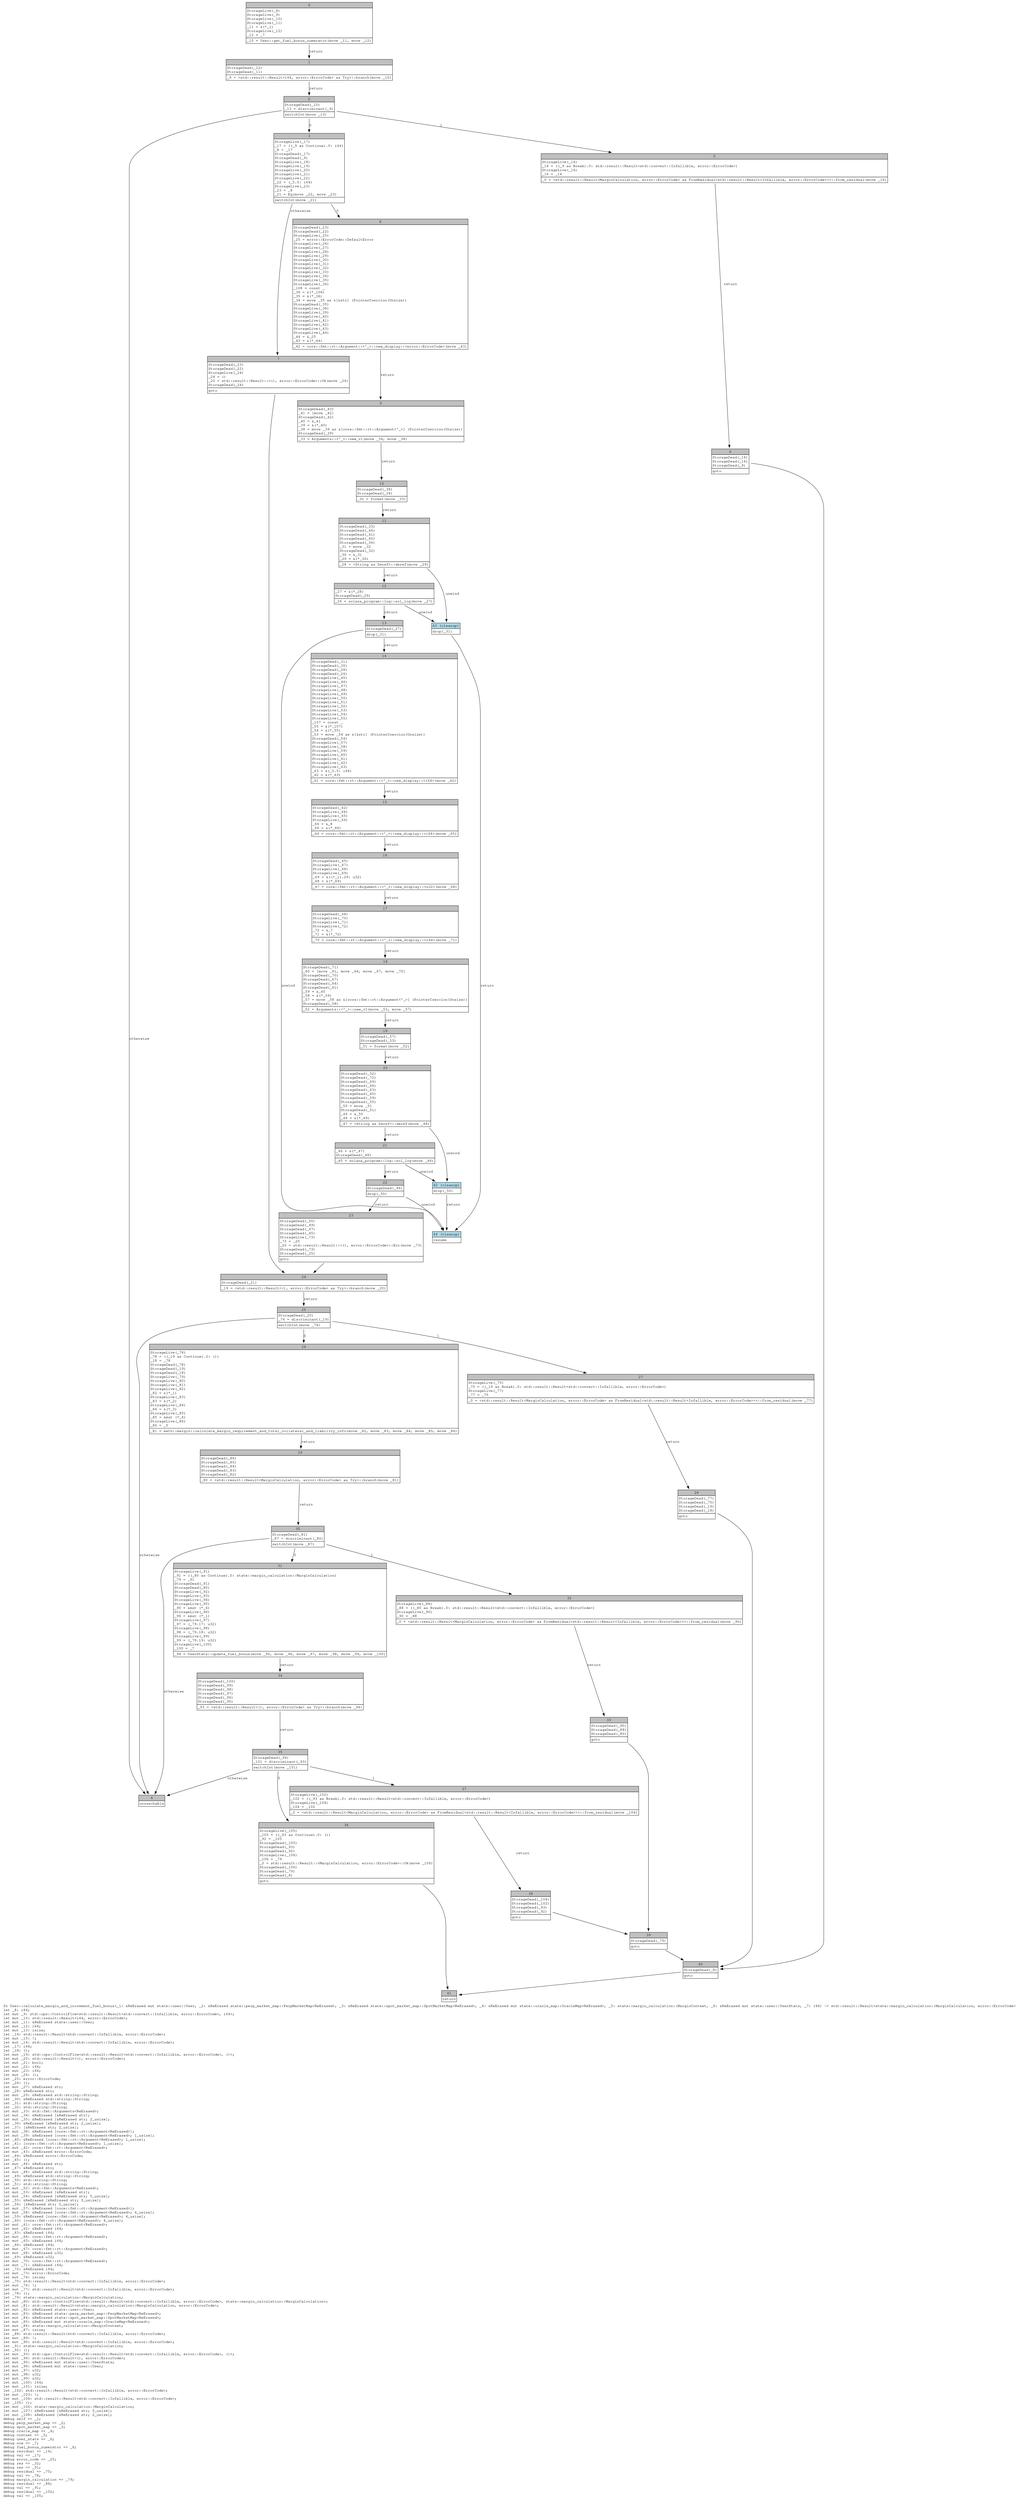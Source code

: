 digraph Mir_0_4324 {
    graph [fontname="Courier, monospace"];
    node [fontname="Courier, monospace"];
    edge [fontname="Courier, monospace"];
    label=<fn User::calculate_margin_and_increment_fuel_bonus(_1: &amp;ReErased mut state::user::User, _2: &amp;ReErased state::perp_market_map::PerpMarketMap&lt;ReErased&gt;, _3: &amp;ReErased state::spot_market_map::SpotMarketMap&lt;ReErased&gt;, _4: &amp;ReErased mut state::oracle_map::OracleMap&lt;ReErased&gt;, _5: state::margin_calculation::MarginContext, _6: &amp;ReErased mut state::user::UserStats, _7: i64) -&gt; std::result::Result&lt;state::margin_calculation::MarginCalculation, error::ErrorCode&gt;<br align="left"/>let _8: i64;<br align="left"/>let mut _9: std::ops::ControlFlow&lt;std::result::Result&lt;std::convert::Infallible, error::ErrorCode&gt;, i64&gt;;<br align="left"/>let mut _10: std::result::Result&lt;i64, error::ErrorCode&gt;;<br align="left"/>let mut _11: &amp;ReErased state::user::User;<br align="left"/>let mut _12: i64;<br align="left"/>let mut _13: isize;<br align="left"/>let _14: std::result::Result&lt;std::convert::Infallible, error::ErrorCode&gt;;<br align="left"/>let mut _15: !;<br align="left"/>let mut _16: std::result::Result&lt;std::convert::Infallible, error::ErrorCode&gt;;<br align="left"/>let _17: i64;<br align="left"/>let _18: ();<br align="left"/>let mut _19: std::ops::ControlFlow&lt;std::result::Result&lt;std::convert::Infallible, error::ErrorCode&gt;, ()&gt;;<br align="left"/>let mut _20: std::result::Result&lt;(), error::ErrorCode&gt;;<br align="left"/>let mut _21: bool;<br align="left"/>let mut _22: i64;<br align="left"/>let mut _23: i64;<br align="left"/>let mut _24: ();<br align="left"/>let _25: error::ErrorCode;<br align="left"/>let _26: ();<br align="left"/>let mut _27: &amp;ReErased str;<br align="left"/>let _28: &amp;ReErased str;<br align="left"/>let mut _29: &amp;ReErased std::string::String;<br align="left"/>let _30: &amp;ReErased std::string::String;<br align="left"/>let _31: std::string::String;<br align="left"/>let _32: std::string::String;<br align="left"/>let mut _33: std::fmt::Arguments&lt;ReErased&gt;;<br align="left"/>let mut _34: &amp;ReErased [&amp;ReErased str];<br align="left"/>let mut _35: &amp;ReErased [&amp;ReErased str; 2_usize];<br align="left"/>let _36: &amp;ReErased [&amp;ReErased str; 2_usize];<br align="left"/>let _37: [&amp;ReErased str; 2_usize];<br align="left"/>let mut _38: &amp;ReErased [core::fmt::rt::Argument&lt;ReErased&gt;];<br align="left"/>let mut _39: &amp;ReErased [core::fmt::rt::Argument&lt;ReErased&gt;; 1_usize];<br align="left"/>let _40: &amp;ReErased [core::fmt::rt::Argument&lt;ReErased&gt;; 1_usize];<br align="left"/>let _41: [core::fmt::rt::Argument&lt;ReErased&gt;; 1_usize];<br align="left"/>let mut _42: core::fmt::rt::Argument&lt;ReErased&gt;;<br align="left"/>let mut _43: &amp;ReErased error::ErrorCode;<br align="left"/>let _44: &amp;ReErased error::ErrorCode;<br align="left"/>let _45: ();<br align="left"/>let mut _46: &amp;ReErased str;<br align="left"/>let _47: &amp;ReErased str;<br align="left"/>let mut _48: &amp;ReErased std::string::String;<br align="left"/>let _49: &amp;ReErased std::string::String;<br align="left"/>let _50: std::string::String;<br align="left"/>let _51: std::string::String;<br align="left"/>let mut _52: std::fmt::Arguments&lt;ReErased&gt;;<br align="left"/>let mut _53: &amp;ReErased [&amp;ReErased str];<br align="left"/>let mut _54: &amp;ReErased [&amp;ReErased str; 5_usize];<br align="left"/>let _55: &amp;ReErased [&amp;ReErased str; 5_usize];<br align="left"/>let _56: [&amp;ReErased str; 5_usize];<br align="left"/>let mut _57: &amp;ReErased [core::fmt::rt::Argument&lt;ReErased&gt;];<br align="left"/>let mut _58: &amp;ReErased [core::fmt::rt::Argument&lt;ReErased&gt;; 4_usize];<br align="left"/>let _59: &amp;ReErased [core::fmt::rt::Argument&lt;ReErased&gt;; 4_usize];<br align="left"/>let _60: [core::fmt::rt::Argument&lt;ReErased&gt;; 4_usize];<br align="left"/>let mut _61: core::fmt::rt::Argument&lt;ReErased&gt;;<br align="left"/>let mut _62: &amp;ReErased i64;<br align="left"/>let _63: &amp;ReErased i64;<br align="left"/>let mut _64: core::fmt::rt::Argument&lt;ReErased&gt;;<br align="left"/>let mut _65: &amp;ReErased i64;<br align="left"/>let _66: &amp;ReErased i64;<br align="left"/>let mut _67: core::fmt::rt::Argument&lt;ReErased&gt;;<br align="left"/>let mut _68: &amp;ReErased u32;<br align="left"/>let _69: &amp;ReErased u32;<br align="left"/>let mut _70: core::fmt::rt::Argument&lt;ReErased&gt;;<br align="left"/>let mut _71: &amp;ReErased i64;<br align="left"/>let _72: &amp;ReErased i64;<br align="left"/>let mut _73: error::ErrorCode;<br align="left"/>let mut _74: isize;<br align="left"/>let _75: std::result::Result&lt;std::convert::Infallible, error::ErrorCode&gt;;<br align="left"/>let mut _76: !;<br align="left"/>let mut _77: std::result::Result&lt;std::convert::Infallible, error::ErrorCode&gt;;<br align="left"/>let _78: ();<br align="left"/>let _79: state::margin_calculation::MarginCalculation;<br align="left"/>let mut _80: std::ops::ControlFlow&lt;std::result::Result&lt;std::convert::Infallible, error::ErrorCode&gt;, state::margin_calculation::MarginCalculation&gt;;<br align="left"/>let mut _81: std::result::Result&lt;state::margin_calculation::MarginCalculation, error::ErrorCode&gt;;<br align="left"/>let mut _82: &amp;ReErased state::user::User;<br align="left"/>let mut _83: &amp;ReErased state::perp_market_map::PerpMarketMap&lt;ReErased&gt;;<br align="left"/>let mut _84: &amp;ReErased state::spot_market_map::SpotMarketMap&lt;ReErased&gt;;<br align="left"/>let mut _85: &amp;ReErased mut state::oracle_map::OracleMap&lt;ReErased&gt;;<br align="left"/>let mut _86: state::margin_calculation::MarginContext;<br align="left"/>let mut _87: isize;<br align="left"/>let _88: std::result::Result&lt;std::convert::Infallible, error::ErrorCode&gt;;<br align="left"/>let mut _89: !;<br align="left"/>let mut _90: std::result::Result&lt;std::convert::Infallible, error::ErrorCode&gt;;<br align="left"/>let _91: state::margin_calculation::MarginCalculation;<br align="left"/>let _92: ();<br align="left"/>let mut _93: std::ops::ControlFlow&lt;std::result::Result&lt;std::convert::Infallible, error::ErrorCode&gt;, ()&gt;;<br align="left"/>let mut _94: std::result::Result&lt;(), error::ErrorCode&gt;;<br align="left"/>let mut _95: &amp;ReErased mut state::user::UserStats;<br align="left"/>let mut _96: &amp;ReErased mut state::user::User;<br align="left"/>let mut _97: u32;<br align="left"/>let mut _98: u32;<br align="left"/>let mut _99: u32;<br align="left"/>let mut _100: i64;<br align="left"/>let mut _101: isize;<br align="left"/>let _102: std::result::Result&lt;std::convert::Infallible, error::ErrorCode&gt;;<br align="left"/>let mut _103: !;<br align="left"/>let mut _104: std::result::Result&lt;std::convert::Infallible, error::ErrorCode&gt;;<br align="left"/>let _105: ();<br align="left"/>let mut _106: state::margin_calculation::MarginCalculation;<br align="left"/>let mut _107: &amp;ReErased [&amp;ReErased str; 5_usize];<br align="left"/>let mut _108: &amp;ReErased [&amp;ReErased str; 2_usize];<br align="left"/>debug self =&gt; _1;<br align="left"/>debug perp_market_map =&gt; _2;<br align="left"/>debug spot_market_map =&gt; _3;<br align="left"/>debug oracle_map =&gt; _4;<br align="left"/>debug context =&gt; _5;<br align="left"/>debug user_stats =&gt; _6;<br align="left"/>debug now =&gt; _7;<br align="left"/>debug fuel_bonus_numerator =&gt; _8;<br align="left"/>debug residual =&gt; _14;<br align="left"/>debug val =&gt; _17;<br align="left"/>debug error_code =&gt; _25;<br align="left"/>debug res =&gt; _32;<br align="left"/>debug res =&gt; _51;<br align="left"/>debug residual =&gt; _75;<br align="left"/>debug val =&gt; _78;<br align="left"/>debug margin_calculation =&gt; _79;<br align="left"/>debug residual =&gt; _88;<br align="left"/>debug val =&gt; _91;<br align="left"/>debug residual =&gt; _102;<br align="left"/>debug val =&gt; _105;<br align="left"/>>;
    bb0__0_4324 [shape="none", label=<<table border="0" cellborder="1" cellspacing="0"><tr><td bgcolor="gray" align="center" colspan="1">0</td></tr><tr><td align="left" balign="left">StorageLive(_8)<br/>StorageLive(_9)<br/>StorageLive(_10)<br/>StorageLive(_11)<br/>_11 = &amp;(*_1)<br/>StorageLive(_12)<br/>_12 = _7<br/></td></tr><tr><td align="left">_10 = User::get_fuel_bonus_numerator(move _11, move _12)</td></tr></table>>];
    bb1__0_4324 [shape="none", label=<<table border="0" cellborder="1" cellspacing="0"><tr><td bgcolor="gray" align="center" colspan="1">1</td></tr><tr><td align="left" balign="left">StorageDead(_12)<br/>StorageDead(_11)<br/></td></tr><tr><td align="left">_9 = &lt;std::result::Result&lt;i64, error::ErrorCode&gt; as Try&gt;::branch(move _10)</td></tr></table>>];
    bb2__0_4324 [shape="none", label=<<table border="0" cellborder="1" cellspacing="0"><tr><td bgcolor="gray" align="center" colspan="1">2</td></tr><tr><td align="left" balign="left">StorageDead(_10)<br/>_13 = discriminant(_9)<br/></td></tr><tr><td align="left">switchInt(move _13)</td></tr></table>>];
    bb3__0_4324 [shape="none", label=<<table border="0" cellborder="1" cellspacing="0"><tr><td bgcolor="gray" align="center" colspan="1">3</td></tr><tr><td align="left" balign="left">StorageLive(_17)<br/>_17 = ((_9 as Continue).0: i64)<br/>_8 = _17<br/>StorageDead(_17)<br/>StorageDead(_9)<br/>StorageLive(_18)<br/>StorageLive(_19)<br/>StorageLive(_20)<br/>StorageLive(_21)<br/>StorageLive(_22)<br/>_22 = (_5.5: i64)<br/>StorageLive(_23)<br/>_23 = _8<br/>_21 = Eq(move _22, move _23)<br/></td></tr><tr><td align="left">switchInt(move _21)</td></tr></table>>];
    bb4__0_4324 [shape="none", label=<<table border="0" cellborder="1" cellspacing="0"><tr><td bgcolor="gray" align="center" colspan="1">4</td></tr><tr><td align="left">unreachable</td></tr></table>>];
    bb5__0_4324 [shape="none", label=<<table border="0" cellborder="1" cellspacing="0"><tr><td bgcolor="gray" align="center" colspan="1">5</td></tr><tr><td align="left" balign="left">StorageLive(_14)<br/>_14 = ((_9 as Break).0: std::result::Result&lt;std::convert::Infallible, error::ErrorCode&gt;)<br/>StorageLive(_16)<br/>_16 = _14<br/></td></tr><tr><td align="left">_0 = &lt;std::result::Result&lt;MarginCalculation, error::ErrorCode&gt; as FromResidual&lt;std::result::Result&lt;Infallible, error::ErrorCode&gt;&gt;&gt;::from_residual(move _16)</td></tr></table>>];
    bb6__0_4324 [shape="none", label=<<table border="0" cellborder="1" cellspacing="0"><tr><td bgcolor="gray" align="center" colspan="1">6</td></tr><tr><td align="left" balign="left">StorageDead(_16)<br/>StorageDead(_14)<br/>StorageDead(_9)<br/></td></tr><tr><td align="left">goto</td></tr></table>>];
    bb7__0_4324 [shape="none", label=<<table border="0" cellborder="1" cellspacing="0"><tr><td bgcolor="gray" align="center" colspan="1">7</td></tr><tr><td align="left" balign="left">StorageDead(_23)<br/>StorageDead(_22)<br/>StorageLive(_24)<br/>_24 = ()<br/>_20 = std::result::Result::&lt;(), error::ErrorCode&gt;::Ok(move _24)<br/>StorageDead(_24)<br/></td></tr><tr><td align="left">goto</td></tr></table>>];
    bb8__0_4324 [shape="none", label=<<table border="0" cellborder="1" cellspacing="0"><tr><td bgcolor="gray" align="center" colspan="1">8</td></tr><tr><td align="left" balign="left">StorageDead(_23)<br/>StorageDead(_22)<br/>StorageLive(_25)<br/>_25 = error::ErrorCode::DefaultError<br/>StorageLive(_26)<br/>StorageLive(_27)<br/>StorageLive(_28)<br/>StorageLive(_29)<br/>StorageLive(_30)<br/>StorageLive(_31)<br/>StorageLive(_32)<br/>StorageLive(_33)<br/>StorageLive(_34)<br/>StorageLive(_35)<br/>StorageLive(_36)<br/>_108 = const _<br/>_36 = &amp;(*_108)<br/>_35 = &amp;(*_36)<br/>_34 = move _35 as &amp;[&amp;str] (PointerCoercion(Unsize))<br/>StorageDead(_35)<br/>StorageLive(_38)<br/>StorageLive(_39)<br/>StorageLive(_40)<br/>StorageLive(_41)<br/>StorageLive(_42)<br/>StorageLive(_43)<br/>StorageLive(_44)<br/>_44 = &amp;_25<br/>_43 = &amp;(*_44)<br/></td></tr><tr><td align="left">_42 = core::fmt::rt::Argument::&lt;'_&gt;::new_display::&lt;error::ErrorCode&gt;(move _43)</td></tr></table>>];
    bb9__0_4324 [shape="none", label=<<table border="0" cellborder="1" cellspacing="0"><tr><td bgcolor="gray" align="center" colspan="1">9</td></tr><tr><td align="left" balign="left">StorageDead(_43)<br/>_41 = [move _42]<br/>StorageDead(_42)<br/>_40 = &amp;_41<br/>_39 = &amp;(*_40)<br/>_38 = move _39 as &amp;[core::fmt::rt::Argument&lt;'_&gt;] (PointerCoercion(Unsize))<br/>StorageDead(_39)<br/></td></tr><tr><td align="left">_33 = Arguments::&lt;'_&gt;::new_v1(move _34, move _38)</td></tr></table>>];
    bb10__0_4324 [shape="none", label=<<table border="0" cellborder="1" cellspacing="0"><tr><td bgcolor="gray" align="center" colspan="1">10</td></tr><tr><td align="left" balign="left">StorageDead(_38)<br/>StorageDead(_34)<br/></td></tr><tr><td align="left">_32 = format(move _33)</td></tr></table>>];
    bb11__0_4324 [shape="none", label=<<table border="0" cellborder="1" cellspacing="0"><tr><td bgcolor="gray" align="center" colspan="1">11</td></tr><tr><td align="left" balign="left">StorageDead(_33)<br/>StorageDead(_44)<br/>StorageDead(_41)<br/>StorageDead(_40)<br/>StorageDead(_36)<br/>_31 = move _32<br/>StorageDead(_32)<br/>_30 = &amp;_31<br/>_29 = &amp;(*_30)<br/></td></tr><tr><td align="left">_28 = &lt;String as Deref&gt;::deref(move _29)</td></tr></table>>];
    bb12__0_4324 [shape="none", label=<<table border="0" cellborder="1" cellspacing="0"><tr><td bgcolor="gray" align="center" colspan="1">12</td></tr><tr><td align="left" balign="left">_27 = &amp;(*_28)<br/>StorageDead(_29)<br/></td></tr><tr><td align="left">_26 = solana_program::log::sol_log(move _27)</td></tr></table>>];
    bb13__0_4324 [shape="none", label=<<table border="0" cellborder="1" cellspacing="0"><tr><td bgcolor="gray" align="center" colspan="1">13</td></tr><tr><td align="left" balign="left">StorageDead(_27)<br/></td></tr><tr><td align="left">drop(_31)</td></tr></table>>];
    bb14__0_4324 [shape="none", label=<<table border="0" cellborder="1" cellspacing="0"><tr><td bgcolor="gray" align="center" colspan="1">14</td></tr><tr><td align="left" balign="left">StorageDead(_31)<br/>StorageDead(_30)<br/>StorageDead(_28)<br/>StorageDead(_26)<br/>StorageLive(_45)<br/>StorageLive(_46)<br/>StorageLive(_47)<br/>StorageLive(_48)<br/>StorageLive(_49)<br/>StorageLive(_50)<br/>StorageLive(_51)<br/>StorageLive(_52)<br/>StorageLive(_53)<br/>StorageLive(_54)<br/>StorageLive(_55)<br/>_107 = const _<br/>_55 = &amp;(*_107)<br/>_54 = &amp;(*_55)<br/>_53 = move _54 as &amp;[&amp;str] (PointerCoercion(Unsize))<br/>StorageDead(_54)<br/>StorageLive(_57)<br/>StorageLive(_58)<br/>StorageLive(_59)<br/>StorageLive(_60)<br/>StorageLive(_61)<br/>StorageLive(_62)<br/>StorageLive(_63)<br/>_63 = &amp;(_5.5: i64)<br/>_62 = &amp;(*_63)<br/></td></tr><tr><td align="left">_61 = core::fmt::rt::Argument::&lt;'_&gt;::new_display::&lt;i64&gt;(move _62)</td></tr></table>>];
    bb15__0_4324 [shape="none", label=<<table border="0" cellborder="1" cellspacing="0"><tr><td bgcolor="gray" align="center" colspan="1">15</td></tr><tr><td align="left" balign="left">StorageDead(_62)<br/>StorageLive(_64)<br/>StorageLive(_65)<br/>StorageLive(_66)<br/>_66 = &amp;_8<br/>_65 = &amp;(*_66)<br/></td></tr><tr><td align="left">_64 = core::fmt::rt::Argument::&lt;'_&gt;::new_display::&lt;i64&gt;(move _65)</td></tr></table>>];
    bb16__0_4324 [shape="none", label=<<table border="0" cellborder="1" cellspacing="0"><tr><td bgcolor="gray" align="center" colspan="1">16</td></tr><tr><td align="left" balign="left">StorageDead(_65)<br/>StorageLive(_67)<br/>StorageLive(_68)<br/>StorageLive(_69)<br/>_69 = &amp;((*_1).29: u32)<br/>_68 = &amp;(*_69)<br/></td></tr><tr><td align="left">_67 = core::fmt::rt::Argument::&lt;'_&gt;::new_display::&lt;u32&gt;(move _68)</td></tr></table>>];
    bb17__0_4324 [shape="none", label=<<table border="0" cellborder="1" cellspacing="0"><tr><td bgcolor="gray" align="center" colspan="1">17</td></tr><tr><td align="left" balign="left">StorageDead(_68)<br/>StorageLive(_70)<br/>StorageLive(_71)<br/>StorageLive(_72)<br/>_72 = &amp;_7<br/>_71 = &amp;(*_72)<br/></td></tr><tr><td align="left">_70 = core::fmt::rt::Argument::&lt;'_&gt;::new_display::&lt;i64&gt;(move _71)</td></tr></table>>];
    bb18__0_4324 [shape="none", label=<<table border="0" cellborder="1" cellspacing="0"><tr><td bgcolor="gray" align="center" colspan="1">18</td></tr><tr><td align="left" balign="left">StorageDead(_71)<br/>_60 = [move _61, move _64, move _67, move _70]<br/>StorageDead(_70)<br/>StorageDead(_67)<br/>StorageDead(_64)<br/>StorageDead(_61)<br/>_59 = &amp;_60<br/>_58 = &amp;(*_59)<br/>_57 = move _58 as &amp;[core::fmt::rt::Argument&lt;'_&gt;] (PointerCoercion(Unsize))<br/>StorageDead(_58)<br/></td></tr><tr><td align="left">_52 = Arguments::&lt;'_&gt;::new_v1(move _53, move _57)</td></tr></table>>];
    bb19__0_4324 [shape="none", label=<<table border="0" cellborder="1" cellspacing="0"><tr><td bgcolor="gray" align="center" colspan="1">19</td></tr><tr><td align="left" balign="left">StorageDead(_57)<br/>StorageDead(_53)<br/></td></tr><tr><td align="left">_51 = format(move _52)</td></tr></table>>];
    bb20__0_4324 [shape="none", label=<<table border="0" cellborder="1" cellspacing="0"><tr><td bgcolor="gray" align="center" colspan="1">20</td></tr><tr><td align="left" balign="left">StorageDead(_52)<br/>StorageDead(_72)<br/>StorageDead(_69)<br/>StorageDead(_66)<br/>StorageDead(_63)<br/>StorageDead(_60)<br/>StorageDead(_59)<br/>StorageDead(_55)<br/>_50 = move _51<br/>StorageDead(_51)<br/>_49 = &amp;_50<br/>_48 = &amp;(*_49)<br/></td></tr><tr><td align="left">_47 = &lt;String as Deref&gt;::deref(move _48)</td></tr></table>>];
    bb21__0_4324 [shape="none", label=<<table border="0" cellborder="1" cellspacing="0"><tr><td bgcolor="gray" align="center" colspan="1">21</td></tr><tr><td align="left" balign="left">_46 = &amp;(*_47)<br/>StorageDead(_48)<br/></td></tr><tr><td align="left">_45 = solana_program::log::sol_log(move _46)</td></tr></table>>];
    bb22__0_4324 [shape="none", label=<<table border="0" cellborder="1" cellspacing="0"><tr><td bgcolor="gray" align="center" colspan="1">22</td></tr><tr><td align="left" balign="left">StorageDead(_46)<br/></td></tr><tr><td align="left">drop(_50)</td></tr></table>>];
    bb23__0_4324 [shape="none", label=<<table border="0" cellborder="1" cellspacing="0"><tr><td bgcolor="gray" align="center" colspan="1">23</td></tr><tr><td align="left" balign="left">StorageDead(_50)<br/>StorageDead(_49)<br/>StorageDead(_47)<br/>StorageDead(_45)<br/>StorageLive(_73)<br/>_73 = _25<br/>_20 = std::result::Result::&lt;(), error::ErrorCode&gt;::Err(move _73)<br/>StorageDead(_73)<br/>StorageDead(_25)<br/></td></tr><tr><td align="left">goto</td></tr></table>>];
    bb24__0_4324 [shape="none", label=<<table border="0" cellborder="1" cellspacing="0"><tr><td bgcolor="gray" align="center" colspan="1">24</td></tr><tr><td align="left" balign="left">StorageDead(_21)<br/></td></tr><tr><td align="left">_19 = &lt;std::result::Result&lt;(), error::ErrorCode&gt; as Try&gt;::branch(move _20)</td></tr></table>>];
    bb25__0_4324 [shape="none", label=<<table border="0" cellborder="1" cellspacing="0"><tr><td bgcolor="gray" align="center" colspan="1">25</td></tr><tr><td align="left" balign="left">StorageDead(_20)<br/>_74 = discriminant(_19)<br/></td></tr><tr><td align="left">switchInt(move _74)</td></tr></table>>];
    bb26__0_4324 [shape="none", label=<<table border="0" cellborder="1" cellspacing="0"><tr><td bgcolor="gray" align="center" colspan="1">26</td></tr><tr><td align="left" balign="left">StorageLive(_78)<br/>_78 = ((_19 as Continue).0: ())<br/>_18 = _78<br/>StorageDead(_78)<br/>StorageDead(_19)<br/>StorageDead(_18)<br/>StorageLive(_79)<br/>StorageLive(_80)<br/>StorageLive(_81)<br/>StorageLive(_82)<br/>_82 = &amp;(*_1)<br/>StorageLive(_83)<br/>_83 = &amp;(*_2)<br/>StorageLive(_84)<br/>_84 = &amp;(*_3)<br/>StorageLive(_85)<br/>_85 = &amp;mut (*_4)<br/>StorageLive(_86)<br/>_86 = _5<br/></td></tr><tr><td align="left">_81 = math::margin::calculate_margin_requirement_and_total_collateral_and_liability_info(move _82, move _83, move _84, move _85, move _86)</td></tr></table>>];
    bb27__0_4324 [shape="none", label=<<table border="0" cellborder="1" cellspacing="0"><tr><td bgcolor="gray" align="center" colspan="1">27</td></tr><tr><td align="left" balign="left">StorageLive(_75)<br/>_75 = ((_19 as Break).0: std::result::Result&lt;std::convert::Infallible, error::ErrorCode&gt;)<br/>StorageLive(_77)<br/>_77 = _75<br/></td></tr><tr><td align="left">_0 = &lt;std::result::Result&lt;MarginCalculation, error::ErrorCode&gt; as FromResidual&lt;std::result::Result&lt;Infallible, error::ErrorCode&gt;&gt;&gt;::from_residual(move _77)</td></tr></table>>];
    bb28__0_4324 [shape="none", label=<<table border="0" cellborder="1" cellspacing="0"><tr><td bgcolor="gray" align="center" colspan="1">28</td></tr><tr><td align="left" balign="left">StorageDead(_77)<br/>StorageDead(_75)<br/>StorageDead(_19)<br/>StorageDead(_18)<br/></td></tr><tr><td align="left">goto</td></tr></table>>];
    bb29__0_4324 [shape="none", label=<<table border="0" cellborder="1" cellspacing="0"><tr><td bgcolor="gray" align="center" colspan="1">29</td></tr><tr><td align="left" balign="left">StorageDead(_86)<br/>StorageDead(_85)<br/>StorageDead(_84)<br/>StorageDead(_83)<br/>StorageDead(_82)<br/></td></tr><tr><td align="left">_80 = &lt;std::result::Result&lt;MarginCalculation, error::ErrorCode&gt; as Try&gt;::branch(move _81)</td></tr></table>>];
    bb30__0_4324 [shape="none", label=<<table border="0" cellborder="1" cellspacing="0"><tr><td bgcolor="gray" align="center" colspan="1">30</td></tr><tr><td align="left" balign="left">StorageDead(_81)<br/>_87 = discriminant(_80)<br/></td></tr><tr><td align="left">switchInt(move _87)</td></tr></table>>];
    bb31__0_4324 [shape="none", label=<<table border="0" cellborder="1" cellspacing="0"><tr><td bgcolor="gray" align="center" colspan="1">31</td></tr><tr><td align="left" balign="left">StorageLive(_91)<br/>_91 = ((_80 as Continue).0: state::margin_calculation::MarginCalculation)<br/>_79 = _91<br/>StorageDead(_91)<br/>StorageDead(_80)<br/>StorageLive(_92)<br/>StorageLive(_93)<br/>StorageLive(_94)<br/>StorageLive(_95)<br/>_95 = &amp;mut (*_6)<br/>StorageLive(_96)<br/>_96 = &amp;mut (*_1)<br/>StorageLive(_97)<br/>_97 = (_79.17: u32)<br/>StorageLive(_98)<br/>_98 = (_79.18: u32)<br/>StorageLive(_99)<br/>_99 = (_79.19: u32)<br/>StorageLive(_100)<br/>_100 = _7<br/></td></tr><tr><td align="left">_94 = UserStats::update_fuel_bonus(move _95, move _96, move _97, move _98, move _99, move _100)</td></tr></table>>];
    bb32__0_4324 [shape="none", label=<<table border="0" cellborder="1" cellspacing="0"><tr><td bgcolor="gray" align="center" colspan="1">32</td></tr><tr><td align="left" balign="left">StorageLive(_88)<br/>_88 = ((_80 as Break).0: std::result::Result&lt;std::convert::Infallible, error::ErrorCode&gt;)<br/>StorageLive(_90)<br/>_90 = _88<br/></td></tr><tr><td align="left">_0 = &lt;std::result::Result&lt;MarginCalculation, error::ErrorCode&gt; as FromResidual&lt;std::result::Result&lt;Infallible, error::ErrorCode&gt;&gt;&gt;::from_residual(move _90)</td></tr></table>>];
    bb33__0_4324 [shape="none", label=<<table border="0" cellborder="1" cellspacing="0"><tr><td bgcolor="gray" align="center" colspan="1">33</td></tr><tr><td align="left" balign="left">StorageDead(_90)<br/>StorageDead(_88)<br/>StorageDead(_80)<br/></td></tr><tr><td align="left">goto</td></tr></table>>];
    bb34__0_4324 [shape="none", label=<<table border="0" cellborder="1" cellspacing="0"><tr><td bgcolor="gray" align="center" colspan="1">34</td></tr><tr><td align="left" balign="left">StorageDead(_100)<br/>StorageDead(_99)<br/>StorageDead(_98)<br/>StorageDead(_97)<br/>StorageDead(_96)<br/>StorageDead(_95)<br/></td></tr><tr><td align="left">_93 = &lt;std::result::Result&lt;(), error::ErrorCode&gt; as Try&gt;::branch(move _94)</td></tr></table>>];
    bb35__0_4324 [shape="none", label=<<table border="0" cellborder="1" cellspacing="0"><tr><td bgcolor="gray" align="center" colspan="1">35</td></tr><tr><td align="left" balign="left">StorageDead(_94)<br/>_101 = discriminant(_93)<br/></td></tr><tr><td align="left">switchInt(move _101)</td></tr></table>>];
    bb36__0_4324 [shape="none", label=<<table border="0" cellborder="1" cellspacing="0"><tr><td bgcolor="gray" align="center" colspan="1">36</td></tr><tr><td align="left" balign="left">StorageLive(_105)<br/>_105 = ((_93 as Continue).0: ())<br/>_92 = _105<br/>StorageDead(_105)<br/>StorageDead(_93)<br/>StorageDead(_92)<br/>StorageLive(_106)<br/>_106 = _79<br/>_0 = std::result::Result::&lt;MarginCalculation, error::ErrorCode&gt;::Ok(move _106)<br/>StorageDead(_106)<br/>StorageDead(_79)<br/>StorageDead(_8)<br/></td></tr><tr><td align="left">goto</td></tr></table>>];
    bb37__0_4324 [shape="none", label=<<table border="0" cellborder="1" cellspacing="0"><tr><td bgcolor="gray" align="center" colspan="1">37</td></tr><tr><td align="left" balign="left">StorageLive(_102)<br/>_102 = ((_93 as Break).0: std::result::Result&lt;std::convert::Infallible, error::ErrorCode&gt;)<br/>StorageLive(_104)<br/>_104 = _102<br/></td></tr><tr><td align="left">_0 = &lt;std::result::Result&lt;MarginCalculation, error::ErrorCode&gt; as FromResidual&lt;std::result::Result&lt;Infallible, error::ErrorCode&gt;&gt;&gt;::from_residual(move _104)</td></tr></table>>];
    bb38__0_4324 [shape="none", label=<<table border="0" cellborder="1" cellspacing="0"><tr><td bgcolor="gray" align="center" colspan="1">38</td></tr><tr><td align="left" balign="left">StorageDead(_104)<br/>StorageDead(_102)<br/>StorageDead(_93)<br/>StorageDead(_92)<br/></td></tr><tr><td align="left">goto</td></tr></table>>];
    bb39__0_4324 [shape="none", label=<<table border="0" cellborder="1" cellspacing="0"><tr><td bgcolor="gray" align="center" colspan="1">39</td></tr><tr><td align="left" balign="left">StorageDead(_79)<br/></td></tr><tr><td align="left">goto</td></tr></table>>];
    bb40__0_4324 [shape="none", label=<<table border="0" cellborder="1" cellspacing="0"><tr><td bgcolor="gray" align="center" colspan="1">40</td></tr><tr><td align="left" balign="left">StorageDead(_8)<br/></td></tr><tr><td align="left">goto</td></tr></table>>];
    bb41__0_4324 [shape="none", label=<<table border="0" cellborder="1" cellspacing="0"><tr><td bgcolor="gray" align="center" colspan="1">41</td></tr><tr><td align="left">return</td></tr></table>>];
    bb42__0_4324 [shape="none", label=<<table border="0" cellborder="1" cellspacing="0"><tr><td bgcolor="lightblue" align="center" colspan="1">42 (cleanup)</td></tr><tr><td align="left">drop(_50)</td></tr></table>>];
    bb43__0_4324 [shape="none", label=<<table border="0" cellborder="1" cellspacing="0"><tr><td bgcolor="lightblue" align="center" colspan="1">43 (cleanup)</td></tr><tr><td align="left">drop(_31)</td></tr></table>>];
    bb44__0_4324 [shape="none", label=<<table border="0" cellborder="1" cellspacing="0"><tr><td bgcolor="lightblue" align="center" colspan="1">44 (cleanup)</td></tr><tr><td align="left">resume</td></tr></table>>];
    bb0__0_4324 -> bb1__0_4324 [label="return"];
    bb1__0_4324 -> bb2__0_4324 [label="return"];
    bb2__0_4324 -> bb3__0_4324 [label="0"];
    bb2__0_4324 -> bb5__0_4324 [label="1"];
    bb2__0_4324 -> bb4__0_4324 [label="otherwise"];
    bb3__0_4324 -> bb8__0_4324 [label="0"];
    bb3__0_4324 -> bb7__0_4324 [label="otherwise"];
    bb5__0_4324 -> bb6__0_4324 [label="return"];
    bb6__0_4324 -> bb40__0_4324 [label=""];
    bb7__0_4324 -> bb24__0_4324 [label=""];
    bb8__0_4324 -> bb9__0_4324 [label="return"];
    bb9__0_4324 -> bb10__0_4324 [label="return"];
    bb10__0_4324 -> bb11__0_4324 [label="return"];
    bb11__0_4324 -> bb12__0_4324 [label="return"];
    bb11__0_4324 -> bb43__0_4324 [label="unwind"];
    bb12__0_4324 -> bb13__0_4324 [label="return"];
    bb12__0_4324 -> bb43__0_4324 [label="unwind"];
    bb13__0_4324 -> bb14__0_4324 [label="return"];
    bb13__0_4324 -> bb44__0_4324 [label="unwind"];
    bb14__0_4324 -> bb15__0_4324 [label="return"];
    bb15__0_4324 -> bb16__0_4324 [label="return"];
    bb16__0_4324 -> bb17__0_4324 [label="return"];
    bb17__0_4324 -> bb18__0_4324 [label="return"];
    bb18__0_4324 -> bb19__0_4324 [label="return"];
    bb19__0_4324 -> bb20__0_4324 [label="return"];
    bb20__0_4324 -> bb21__0_4324 [label="return"];
    bb20__0_4324 -> bb42__0_4324 [label="unwind"];
    bb21__0_4324 -> bb22__0_4324 [label="return"];
    bb21__0_4324 -> bb42__0_4324 [label="unwind"];
    bb22__0_4324 -> bb23__0_4324 [label="return"];
    bb22__0_4324 -> bb44__0_4324 [label="unwind"];
    bb23__0_4324 -> bb24__0_4324 [label=""];
    bb24__0_4324 -> bb25__0_4324 [label="return"];
    bb25__0_4324 -> bb26__0_4324 [label="0"];
    bb25__0_4324 -> bb27__0_4324 [label="1"];
    bb25__0_4324 -> bb4__0_4324 [label="otherwise"];
    bb26__0_4324 -> bb29__0_4324 [label="return"];
    bb27__0_4324 -> bb28__0_4324 [label="return"];
    bb28__0_4324 -> bb40__0_4324 [label=""];
    bb29__0_4324 -> bb30__0_4324 [label="return"];
    bb30__0_4324 -> bb31__0_4324 [label="0"];
    bb30__0_4324 -> bb32__0_4324 [label="1"];
    bb30__0_4324 -> bb4__0_4324 [label="otherwise"];
    bb31__0_4324 -> bb34__0_4324 [label="return"];
    bb32__0_4324 -> bb33__0_4324 [label="return"];
    bb33__0_4324 -> bb39__0_4324 [label=""];
    bb34__0_4324 -> bb35__0_4324 [label="return"];
    bb35__0_4324 -> bb36__0_4324 [label="0"];
    bb35__0_4324 -> bb37__0_4324 [label="1"];
    bb35__0_4324 -> bb4__0_4324 [label="otherwise"];
    bb36__0_4324 -> bb41__0_4324 [label=""];
    bb37__0_4324 -> bb38__0_4324 [label="return"];
    bb38__0_4324 -> bb39__0_4324 [label=""];
    bb39__0_4324 -> bb40__0_4324 [label=""];
    bb40__0_4324 -> bb41__0_4324 [label=""];
    bb42__0_4324 -> bb44__0_4324 [label="return"];
    bb43__0_4324 -> bb44__0_4324 [label="return"];
}
